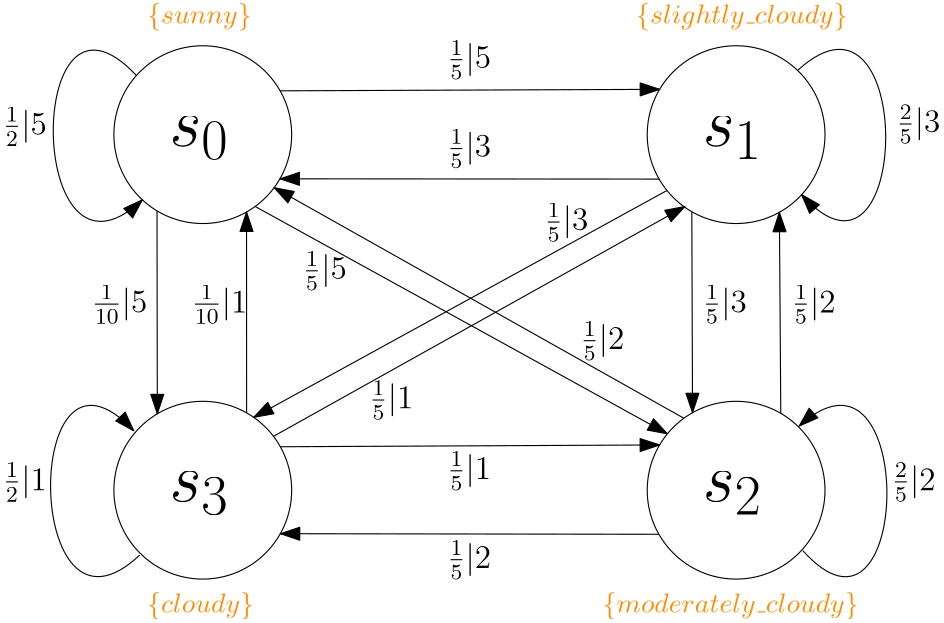 <?xml version="1.0"?>
<!DOCTYPE ipe SYSTEM "ipe.dtd">
<ipe version="70206" creator="Ipe 7.2.6">
<info created="D:20170305222745" modified="D:20180301200454"/>
<ipestyle name="basic">
<symbol name="arrow/arc(spx)">
<path stroke="sym-stroke" fill="sym-stroke" pen="sym-pen">
0 0 m
-1 0.333 l
-1 -0.333 l
h
</path>
</symbol>
<symbol name="arrow/farc(spx)">
<path stroke="sym-stroke" fill="white" pen="sym-pen">
0 0 m
-1 0.333 l
-1 -0.333 l
h
</path>
</symbol>
<symbol name="arrow/ptarc(spx)">
<path stroke="sym-stroke" fill="sym-stroke" pen="sym-pen">
0 0 m
-1 0.333 l
-0.8 0 l
-1 -0.333 l
h
</path>
</symbol>
<symbol name="arrow/fptarc(spx)">
<path stroke="sym-stroke" fill="white" pen="sym-pen">
0 0 m
-1 0.333 l
-0.8 0 l
-1 -0.333 l
h
</path>
</symbol>
<symbol name="mark/circle(sx)" transformations="translations">
<path fill="sym-stroke">
0.6 0 0 0.6 0 0 e
0.4 0 0 0.4 0 0 e
</path>
</symbol>
<symbol name="mark/disk(sx)" transformations="translations">
<path fill="sym-stroke">
0.6 0 0 0.6 0 0 e
</path>
</symbol>
<symbol name="mark/fdisk(sfx)" transformations="translations">
<group>
<path fill="sym-fill">
0.5 0 0 0.5 0 0 e
</path>
<path fill="sym-stroke" fillrule="eofill">
0.6 0 0 0.6 0 0 e
0.4 0 0 0.4 0 0 e
</path>
</group>
</symbol>
<symbol name="mark/box(sx)" transformations="translations">
<path fill="sym-stroke" fillrule="eofill">
-0.6 -0.6 m
0.6 -0.6 l
0.6 0.6 l
-0.6 0.6 l
h
-0.4 -0.4 m
0.4 -0.4 l
0.4 0.4 l
-0.4 0.4 l
h
</path>
</symbol>
<symbol name="mark/square(sx)" transformations="translations">
<path fill="sym-stroke">
-0.6 -0.6 m
0.6 -0.6 l
0.6 0.6 l
-0.6 0.6 l
h
</path>
</symbol>
<symbol name="mark/fsquare(sfx)" transformations="translations">
<group>
<path fill="sym-fill">
-0.5 -0.5 m
0.5 -0.5 l
0.5 0.5 l
-0.5 0.5 l
h
</path>
<path fill="sym-stroke" fillrule="eofill">
-0.6 -0.6 m
0.6 -0.6 l
0.6 0.6 l
-0.6 0.6 l
h
-0.4 -0.4 m
0.4 -0.4 l
0.4 0.4 l
-0.4 0.4 l
h
</path>
</group>
</symbol>
<symbol name="mark/cross(sx)" transformations="translations">
<group>
<path fill="sym-stroke">
-0.43 -0.57 m
0.57 0.43 l
0.43 0.57 l
-0.57 -0.43 l
h
</path>
<path fill="sym-stroke">
-0.43 0.57 m
0.57 -0.43 l
0.43 -0.57 l
-0.57 0.43 l
h
</path>
</group>
</symbol>
<symbol name="arrow/fnormal(spx)">
<path stroke="sym-stroke" fill="white" pen="sym-pen">
0 0 m
-1 0.333 l
-1 -0.333 l
h
</path>
</symbol>
<symbol name="arrow/pointed(spx)">
<path stroke="sym-stroke" fill="sym-stroke" pen="sym-pen">
0 0 m
-1 0.333 l
-0.8 0 l
-1 -0.333 l
h
</path>
</symbol>
<symbol name="arrow/fpointed(spx)">
<path stroke="sym-stroke" fill="white" pen="sym-pen">
0 0 m
-1 0.333 l
-0.8 0 l
-1 -0.333 l
h
</path>
</symbol>
<symbol name="arrow/linear(spx)">
<path stroke="sym-stroke" pen="sym-pen">
-1 0.333 m
0 0 l
-1 -0.333 l
</path>
</symbol>
<symbol name="arrow/fdouble(spx)">
<path stroke="sym-stroke" fill="white" pen="sym-pen">
0 0 m
-1 0.333 l
-1 -0.333 l
h
-1 0 m
-2 0.333 l
-2 -0.333 l
h
</path>
</symbol>
<symbol name="arrow/double(spx)">
<path stroke="sym-stroke" fill="sym-stroke" pen="sym-pen">
0 0 m
-1 0.333 l
-1 -0.333 l
h
-1 0 m
-2 0.333 l
-2 -0.333 l
h
</path>
</symbol>
<pen name="heavier" value="0.8"/>
<pen name="fat" value="1.2"/>
<pen name="ultrafat" value="2"/>
<symbolsize name="large" value="5"/>
<symbolsize name="small" value="2"/>
<symbolsize name="tiny" value="1.1"/>
<arrowsize name="large" value="10"/>
<arrowsize name="small" value="5"/>
<arrowsize name="tiny" value="3"/>
<color name="red" value="1 0 0"/>
<color name="green" value="0 1 0"/>
<color name="blue" value="0 0 1"/>
<color name="yellow" value="1 1 0"/>
<color name="orange" value="1 0.647 0"/>
<color name="gold" value="1 0.843 0"/>
<color name="purple" value="0.627 0.125 0.941"/>
<color name="gray" value="0.745"/>
<color name="brown" value="0.647 0.165 0.165"/>
<color name="navy" value="0 0 0.502"/>
<color name="pink" value="1 0.753 0.796"/>
<color name="seagreen" value="0.18 0.545 0.341"/>
<color name="turquoise" value="0.251 0.878 0.816"/>
<color name="violet" value="0.933 0.51 0.933"/>
<color name="darkblue" value="0 0 0.545"/>
<color name="darkcyan" value="0 0.545 0.545"/>
<color name="darkgray" value="0.663"/>
<color name="darkgreen" value="0 0.392 0"/>
<color name="darkmagenta" value="0.545 0 0.545"/>
<color name="darkorange" value="1 0.549 0"/>
<color name="darkred" value="0.545 0 0"/>
<color name="lightblue" value="0.678 0.847 0.902"/>
<color name="lightcyan" value="0.878 1 1"/>
<color name="lightgray" value="0.827"/>
<color name="lightgreen" value="0.565 0.933 0.565"/>
<color name="lightyellow" value="1 1 0.878"/>
<dashstyle name="dashed" value="[4] 0"/>
<dashstyle name="dotted" value="[1 3] 0"/>
<dashstyle name="dash dotted" value="[4 2 1 2] 0"/>
<dashstyle name="dash dot dotted" value="[4 2 1 2 1 2] 0"/>
<textsize name="large" value="\large"/>
<textsize name="Large" value="\Large"/>
<textsize name="LARGE" value="\LARGE"/>
<textsize name="huge" value="\huge"/>
<textsize name="Huge" value="\Huge"/>
<textsize name="small" value="\small"/>
<textsize name="footnote" value="\footnotesize"/>
<textsize name="tiny" value="\tiny"/>
<textstyle name="center" begin="\begin{center}" end="\end{center}"/>
<textstyle name="itemize" begin="\begin{itemize}" end="\end{itemize}"/>
<textstyle name="item" begin="\begin{itemize}\item{}" end="\end{itemize}"/>
<gridsize name="4 pts" value="4"/>
<gridsize name="8 pts (~3 mm)" value="8"/>
<gridsize name="16 pts (~6 mm)" value="16"/>
<gridsize name="32 pts (~12 mm)" value="32"/>
<gridsize name="10 pts (~3.5 mm)" value="10"/>
<gridsize name="20 pts (~7 mm)" value="20"/>
<gridsize name="14 pts (~5 mm)" value="14"/>
<gridsize name="28 pts (~10 mm)" value="28"/>
<gridsize name="56 pts (~20 mm)" value="56"/>
<anglesize name="90 deg" value="90"/>
<anglesize name="60 deg" value="60"/>
<anglesize name="45 deg" value="45"/>
<anglesize name="30 deg" value="30"/>
<anglesize name="22.5 deg" value="22.5"/>
<opacity name="10%" value="0.1"/>
<opacity name="30%" value="0.3"/>
<opacity name="50%" value="0.5"/>
<opacity name="75%" value="0.75"/>
<tiling name="falling" angle="-60" step="4" width="1"/>
<tiling name="rising" angle="30" step="4" width="1"/>
</ipestyle>
<page>
<layer name="alpha"/>
<view layers="alpha" active="alpha"/>
<path layer="alpha" stroke="black">
32 0 0 32 96 736 e
</path>
<path stroke="black">
32 0 0 32 288 736 e
</path>
<path matrix="1 0 0 1 0 64" stroke="black">
32 0 0 32 96 544 e
</path>
<path matrix="1 0 0 1 0 64" stroke="black">
32 0 0 32 288 544 e
</path>
<path stroke="black" arrow="normal/normal">
123.841 751.776 m
260.47 752.312 l
</path>
<path stroke="black" arrow="normal/normal">
260.287 720.001 m
123.768 720.097 l
</path>
<path stroke="black" arrow="normal/normal">
79.5242 708.567 m
79.6312 635.497 l
</path>
<path stroke="black" arrow="normal/normal">
111.775 635.841 m
111.753 708.146 l
</path>
<path stroke="black" arrow="normal/normal">
304.082 635.666 m
303.577 708.047 l
</path>
<path stroke="black" arrow="normal/normal">
272.055 708.255 m
272.311 635.89 l
</path>
<path stroke="black" arrow="normal/normal">
123.916 623.643 m
260.457 624.291 l
</path>
<path stroke="black" arrow="normal/normal">
260.21 592.134 m
123.906 592.34 l
</path>
<path stroke="black" arrow="normal/normal">
269.201 633.896 m
121.683 716.911 l
</path>
<path stroke="black" arrow="normal/normal">
114.846 710.138 m
263.263 628.3 l
</path>
<path stroke="black" arrow="normal/normal">
263.102 715.898 m
114.338 634.224 l
</path>
<path matrix="1 0 0 1 -0.602716 0.694478" stroke="black" arrow="normal/normal">
121.987 626.673 m
270.159 709.435 l
</path>
<path stroke="black" arrow="normal/normal">
72.1052 757.285 m
31.5334 800.783
32.1687 672.832
74.2512 712.527 c
</path>
<path matrix="1 0 0 1 -0.969421 -127.896" stroke="black" rarrow="normal/normal">
72.1052 757.285 m
31.5334 800.783
32.1687 672.832
74.2512 712.527 c
</path>
<path matrix="-0.999818 0.0190529 -0.0190529 -0.999818 398.059 1470.21" stroke="black" rarrow="normal/normal">
72.1052 757.285 m
31.5334 800.783
32.1687 672.832
74.2512 712.527 c
</path>
<path matrix="-0.999818 0.0190529 -0.0190529 -0.999818 398.493 1342.06" stroke="black" arrow="normal/normal">
72.1052 757.285 m
31.5334 800.783
32.1687 672.832
74.2512 712.527 c
</path>
<text matrix="1 0 0 1 -1.8283 4.21657" transformations="translations" pos="347.546 732.633" stroke="black" type="label" width="15.799" height="9.846" depth="4.12" valign="baseline" size="large" style="math">\frac{2}{5} | 3</text>
<text matrix="1 0 0 1 -4 0" transformations="translations" pos="348 608" stroke="black" type="label" width="15.799" height="9.846" depth="4.12" valign="baseline" size="large" style="math">\frac{2}{5} | 2</text>
<text matrix="1 0 0 1 -8 0" transformations="translations" pos="32 736" stroke="black" type="label" width="15.799" height="9.846" depth="4.12" valign="baseline" size="large" style="math">\frac{1}{2} | 5</text>
<text matrix="1 0 0 1 -8 0" transformations="translations" pos="32 608" stroke="black" type="label" width="15.799" height="9.846" depth="4.12" valign="baseline" size="large" style="math">\frac{1}{2} | 1</text>
<text matrix="1 0 0 1 8 0" transformations="translations" pos="176 760" stroke="black" type="label" width="15.799" height="9.846" depth="4.12" valign="baseline" size="large" style="math">\frac{1}{5} | 5</text>
<text transformations="translations" pos="184 728" stroke="black" type="label" width="15.799" height="9.846" depth="4.12" valign="baseline" size="large" style="math">\frac{1}{5} | 3</text>
<text matrix="1 0 0 1 -4 0" transformations="translations" pos="312 672" stroke="black" type="label" width="15.799" height="9.846" depth="4.12" valign="baseline" size="large" style="math">\frac{1}{5} | 2</text>
<text matrix="1 0 0 1 -4 0" transformations="translations" pos="280 672" stroke="black" type="label" width="15.799" height="9.846" depth="4.12" valign="baseline" size="large" style="math">\frac{1}{5} | 3</text>
<text transformations="translations" pos="56 672" stroke="black" type="label" width="20.033" height="9.846" depth="4.12" valign="baseline" size="large" style="math">\frac{1}{10} | 5</text>
<text transformations="translations" pos="92 672" stroke="black" type="label" width="20.033" height="9.846" depth="4.12" valign="baseline" size="large" style="math">\frac{1}{10} | 1</text>
<text matrix="1 0 0 1 8 4" transformations="translations" pos="124 680" stroke="black" type="label" width="15.799" height="9.846" depth="4.12" valign="baseline" size="large" style="math">\frac{1}{5} | 5</text>
<text matrix="1 0 0 1 75.9391 -45.1667" transformations="translations" pos="156 704" stroke="black" type="label" width="15.799" height="9.846" depth="4.12" valign="baseline" size="large" style="math">\frac{1}{5} | 2</text>
<text matrix="1 0 0 1 7.00304 1.54484" transformations="translations" pos="212 700" stroke="black" type="label" width="15.799" height="9.846" depth="4.12" valign="baseline" size="large" style="math">\frac{1}{5} | 3</text>
<text matrix="1 0 0 1 7.93214 -2.52782" transformations="translations" pos="148 640" stroke="black" type="label" width="15.799" height="9.846" depth="4.12" valign="baseline" size="large" style="math">\frac{1}{5} | 1</text>
<text matrix="1 0 0 1 8 4" transformations="translations" pos="176 608" stroke="black" type="label" width="15.799" height="9.846" depth="4.12" valign="baseline" size="large" style="math">\frac{1}{5} | 1</text>
<text matrix="1 0 0 1 0 4" transformations="translations" pos="184 576" stroke="black" type="label" width="15.799" height="9.846" depth="4.12" valign="baseline" size="large" style="math">\frac{1}{5} | 2</text>
<text matrix="1 0 0 1 -4 -8" transformations="translations" pos="80 784" stroke="darkorange" type="label" width="37.538" height="7.473" depth="2.49" valign="baseline" style="math">\{sunny\}</text>
<text matrix="1 0 0 1 172 -8" transformations="translations" pos="80 784" stroke="darkorange" type="label" width="76.118" height="7.473" depth="2.49" valign="baseline" style="math">\{slightly\_cloudy\}</text>
<text matrix="1 0 0 1 160 -220" transformations="translations" pos="80 784" stroke="darkorange" type="label" width="92.074" height="7.473" depth="2.49" valign="baseline" style="math">\{moderately\_cloudy\}</text>
<text matrix="1 0 0 1 -4 -220" transformations="translations" pos="80 784" stroke="darkorange" type="label" width="38.402" height="7.473" depth="2.49" valign="baseline" style="math">\{cloudy\}</text>
<text matrix="1 0 0 1 -8 8" transformations="translations" pos="92 724" stroke="black" type="label" width="21.407" height="10.674" depth="4.78" valign="baseline" size="Huge" style="math">s_0</text>
<text matrix="1 0 0 1 184 8" transformations="translations" pos="92 724" stroke="black" type="label" width="21.407" height="10.674" depth="4.78" valign="baseline" size="Huge" style="math">s_1</text>
<text matrix="1 0 0 1 184 -120" transformations="translations" pos="92 724" stroke="black" type="label" width="21.407" height="10.674" depth="4.78" valign="baseline" size="Huge" style="math">s_2</text>
<text matrix="1 0 0 1 -8 -120" transformations="translations" pos="92 724" stroke="black" type="label" width="21.407" height="10.674" depth="4.78" valign="baseline" size="Huge" style="math">s_3</text>
</page>
</ipe>
